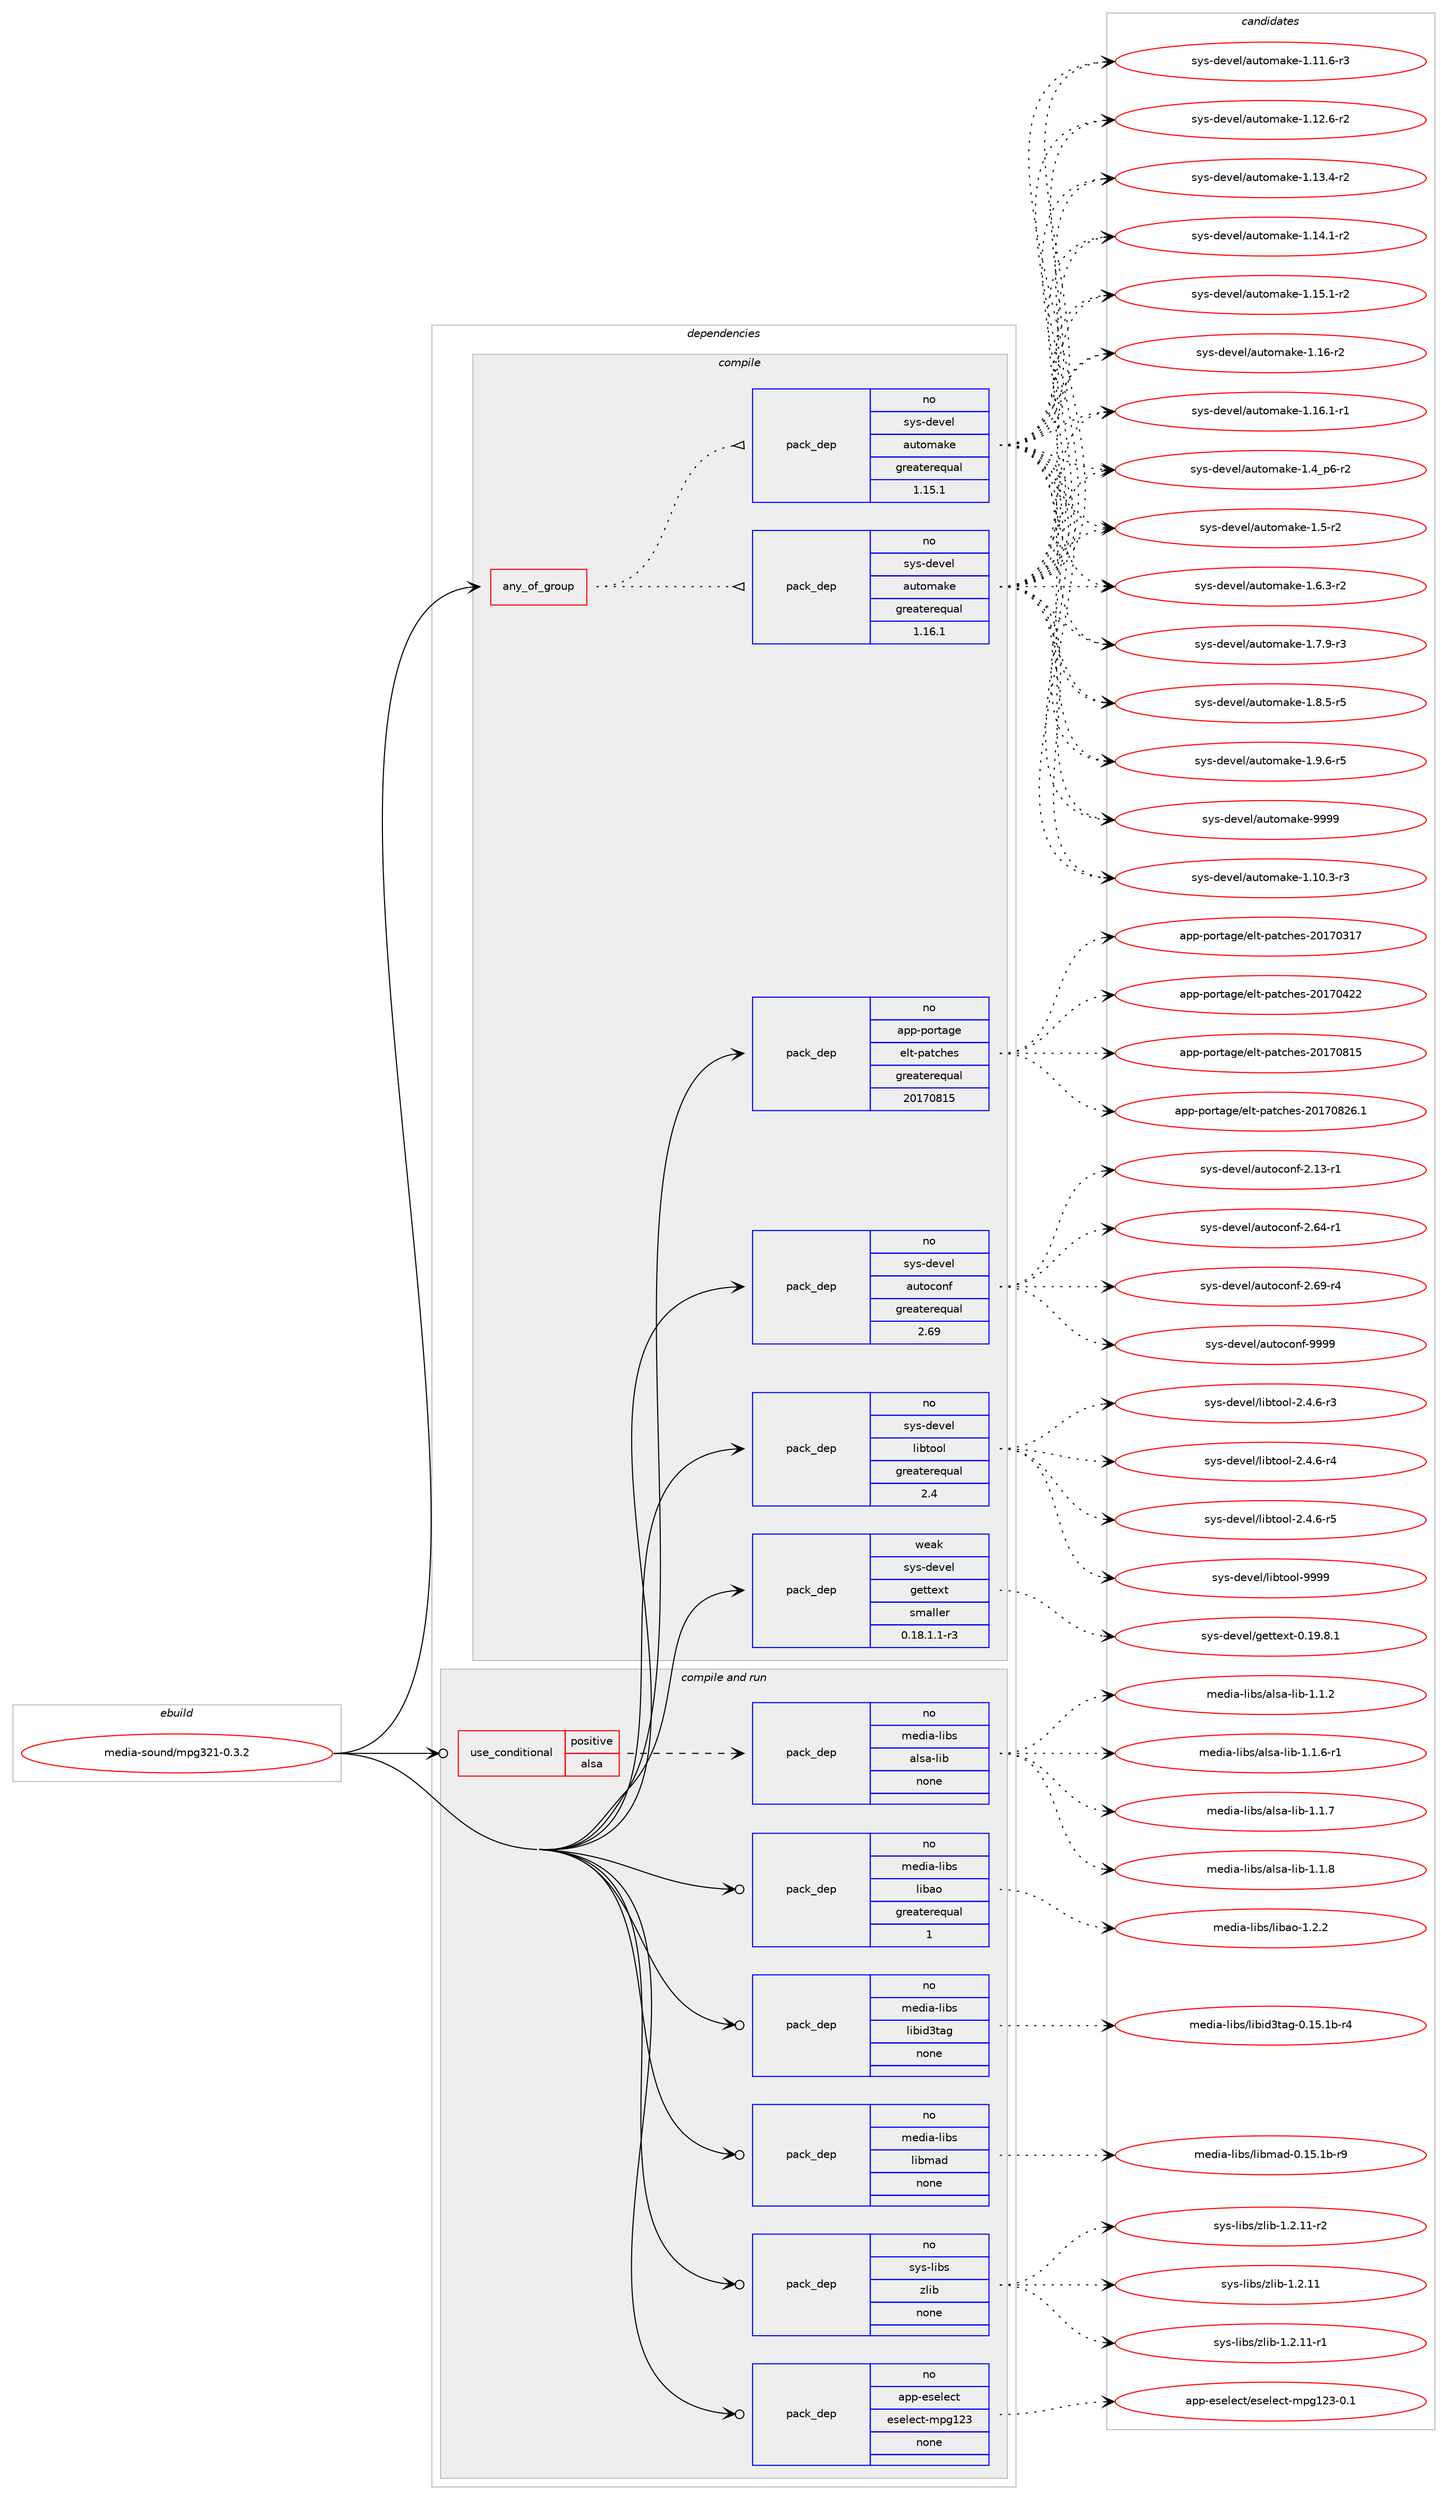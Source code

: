 digraph prolog {

# *************
# Graph options
# *************

newrank=true;
concentrate=true;
compound=true;
graph [rankdir=LR,fontname=Helvetica,fontsize=10,ranksep=1.5];#, ranksep=2.5, nodesep=0.2];
edge  [arrowhead=vee];
node  [fontname=Helvetica,fontsize=10];

# **********
# The ebuild
# **********

subgraph cluster_leftcol {
color=gray;
rank=same;
label=<<i>ebuild</i>>;
id [label="media-sound/mpg321-0.3.2", color=red, width=4, href="../media-sound/mpg321-0.3.2.svg"];
}

# ****************
# The dependencies
# ****************

subgraph cluster_midcol {
color=gray;
label=<<i>dependencies</i>>;
subgraph cluster_compile {
fillcolor="#eeeeee";
style=filled;
label=<<i>compile</i>>;
subgraph any25515 {
dependency1628312 [label=<<TABLE BORDER="0" CELLBORDER="1" CELLSPACING="0" CELLPADDING="4"><TR><TD CELLPADDING="10">any_of_group</TD></TR></TABLE>>, shape=none, color=red];subgraph pack1164295 {
dependency1628313 [label=<<TABLE BORDER="0" CELLBORDER="1" CELLSPACING="0" CELLPADDING="4" WIDTH="220"><TR><TD ROWSPAN="6" CELLPADDING="30">pack_dep</TD></TR><TR><TD WIDTH="110">no</TD></TR><TR><TD>sys-devel</TD></TR><TR><TD>automake</TD></TR><TR><TD>greaterequal</TD></TR><TR><TD>1.16.1</TD></TR></TABLE>>, shape=none, color=blue];
}
dependency1628312:e -> dependency1628313:w [weight=20,style="dotted",arrowhead="oinv"];
subgraph pack1164296 {
dependency1628314 [label=<<TABLE BORDER="0" CELLBORDER="1" CELLSPACING="0" CELLPADDING="4" WIDTH="220"><TR><TD ROWSPAN="6" CELLPADDING="30">pack_dep</TD></TR><TR><TD WIDTH="110">no</TD></TR><TR><TD>sys-devel</TD></TR><TR><TD>automake</TD></TR><TR><TD>greaterequal</TD></TR><TR><TD>1.15.1</TD></TR></TABLE>>, shape=none, color=blue];
}
dependency1628312:e -> dependency1628314:w [weight=20,style="dotted",arrowhead="oinv"];
}
id:e -> dependency1628312:w [weight=20,style="solid",arrowhead="vee"];
subgraph pack1164297 {
dependency1628315 [label=<<TABLE BORDER="0" CELLBORDER="1" CELLSPACING="0" CELLPADDING="4" WIDTH="220"><TR><TD ROWSPAN="6" CELLPADDING="30">pack_dep</TD></TR><TR><TD WIDTH="110">no</TD></TR><TR><TD>app-portage</TD></TR><TR><TD>elt-patches</TD></TR><TR><TD>greaterequal</TD></TR><TR><TD>20170815</TD></TR></TABLE>>, shape=none, color=blue];
}
id:e -> dependency1628315:w [weight=20,style="solid",arrowhead="vee"];
subgraph pack1164298 {
dependency1628316 [label=<<TABLE BORDER="0" CELLBORDER="1" CELLSPACING="0" CELLPADDING="4" WIDTH="220"><TR><TD ROWSPAN="6" CELLPADDING="30">pack_dep</TD></TR><TR><TD WIDTH="110">no</TD></TR><TR><TD>sys-devel</TD></TR><TR><TD>autoconf</TD></TR><TR><TD>greaterequal</TD></TR><TR><TD>2.69</TD></TR></TABLE>>, shape=none, color=blue];
}
id:e -> dependency1628316:w [weight=20,style="solid",arrowhead="vee"];
subgraph pack1164299 {
dependency1628317 [label=<<TABLE BORDER="0" CELLBORDER="1" CELLSPACING="0" CELLPADDING="4" WIDTH="220"><TR><TD ROWSPAN="6" CELLPADDING="30">pack_dep</TD></TR><TR><TD WIDTH="110">no</TD></TR><TR><TD>sys-devel</TD></TR><TR><TD>libtool</TD></TR><TR><TD>greaterequal</TD></TR><TR><TD>2.4</TD></TR></TABLE>>, shape=none, color=blue];
}
id:e -> dependency1628317:w [weight=20,style="solid",arrowhead="vee"];
subgraph pack1164300 {
dependency1628318 [label=<<TABLE BORDER="0" CELLBORDER="1" CELLSPACING="0" CELLPADDING="4" WIDTH="220"><TR><TD ROWSPAN="6" CELLPADDING="30">pack_dep</TD></TR><TR><TD WIDTH="110">weak</TD></TR><TR><TD>sys-devel</TD></TR><TR><TD>gettext</TD></TR><TR><TD>smaller</TD></TR><TR><TD>0.18.1.1-r3</TD></TR></TABLE>>, shape=none, color=blue];
}
id:e -> dependency1628318:w [weight=20,style="solid",arrowhead="vee"];
}
subgraph cluster_compileandrun {
fillcolor="#eeeeee";
style=filled;
label=<<i>compile and run</i>>;
subgraph cond437732 {
dependency1628319 [label=<<TABLE BORDER="0" CELLBORDER="1" CELLSPACING="0" CELLPADDING="4"><TR><TD ROWSPAN="3" CELLPADDING="10">use_conditional</TD></TR><TR><TD>positive</TD></TR><TR><TD>alsa</TD></TR></TABLE>>, shape=none, color=red];
subgraph pack1164301 {
dependency1628320 [label=<<TABLE BORDER="0" CELLBORDER="1" CELLSPACING="0" CELLPADDING="4" WIDTH="220"><TR><TD ROWSPAN="6" CELLPADDING="30">pack_dep</TD></TR><TR><TD WIDTH="110">no</TD></TR><TR><TD>media-libs</TD></TR><TR><TD>alsa-lib</TD></TR><TR><TD>none</TD></TR><TR><TD></TD></TR></TABLE>>, shape=none, color=blue];
}
dependency1628319:e -> dependency1628320:w [weight=20,style="dashed",arrowhead="vee"];
}
id:e -> dependency1628319:w [weight=20,style="solid",arrowhead="odotvee"];
subgraph pack1164302 {
dependency1628321 [label=<<TABLE BORDER="0" CELLBORDER="1" CELLSPACING="0" CELLPADDING="4" WIDTH="220"><TR><TD ROWSPAN="6" CELLPADDING="30">pack_dep</TD></TR><TR><TD WIDTH="110">no</TD></TR><TR><TD>app-eselect</TD></TR><TR><TD>eselect-mpg123</TD></TR><TR><TD>none</TD></TR><TR><TD></TD></TR></TABLE>>, shape=none, color=blue];
}
id:e -> dependency1628321:w [weight=20,style="solid",arrowhead="odotvee"];
subgraph pack1164303 {
dependency1628322 [label=<<TABLE BORDER="0" CELLBORDER="1" CELLSPACING="0" CELLPADDING="4" WIDTH="220"><TR><TD ROWSPAN="6" CELLPADDING="30">pack_dep</TD></TR><TR><TD WIDTH="110">no</TD></TR><TR><TD>media-libs</TD></TR><TR><TD>libao</TD></TR><TR><TD>greaterequal</TD></TR><TR><TD>1</TD></TR></TABLE>>, shape=none, color=blue];
}
id:e -> dependency1628322:w [weight=20,style="solid",arrowhead="odotvee"];
subgraph pack1164304 {
dependency1628323 [label=<<TABLE BORDER="0" CELLBORDER="1" CELLSPACING="0" CELLPADDING="4" WIDTH="220"><TR><TD ROWSPAN="6" CELLPADDING="30">pack_dep</TD></TR><TR><TD WIDTH="110">no</TD></TR><TR><TD>media-libs</TD></TR><TR><TD>libid3tag</TD></TR><TR><TD>none</TD></TR><TR><TD></TD></TR></TABLE>>, shape=none, color=blue];
}
id:e -> dependency1628323:w [weight=20,style="solid",arrowhead="odotvee"];
subgraph pack1164305 {
dependency1628324 [label=<<TABLE BORDER="0" CELLBORDER="1" CELLSPACING="0" CELLPADDING="4" WIDTH="220"><TR><TD ROWSPAN="6" CELLPADDING="30">pack_dep</TD></TR><TR><TD WIDTH="110">no</TD></TR><TR><TD>media-libs</TD></TR><TR><TD>libmad</TD></TR><TR><TD>none</TD></TR><TR><TD></TD></TR></TABLE>>, shape=none, color=blue];
}
id:e -> dependency1628324:w [weight=20,style="solid",arrowhead="odotvee"];
subgraph pack1164306 {
dependency1628325 [label=<<TABLE BORDER="0" CELLBORDER="1" CELLSPACING="0" CELLPADDING="4" WIDTH="220"><TR><TD ROWSPAN="6" CELLPADDING="30">pack_dep</TD></TR><TR><TD WIDTH="110">no</TD></TR><TR><TD>sys-libs</TD></TR><TR><TD>zlib</TD></TR><TR><TD>none</TD></TR><TR><TD></TD></TR></TABLE>>, shape=none, color=blue];
}
id:e -> dependency1628325:w [weight=20,style="solid",arrowhead="odotvee"];
}
subgraph cluster_run {
fillcolor="#eeeeee";
style=filled;
label=<<i>run</i>>;
}
}

# **************
# The candidates
# **************

subgraph cluster_choices {
rank=same;
color=gray;
label=<<i>candidates</i>>;

subgraph choice1164295 {
color=black;
nodesep=1;
choice11512111545100101118101108479711711611110997107101454946494846514511451 [label="sys-devel/automake-1.10.3-r3", color=red, width=4,href="../sys-devel/automake-1.10.3-r3.svg"];
choice11512111545100101118101108479711711611110997107101454946494946544511451 [label="sys-devel/automake-1.11.6-r3", color=red, width=4,href="../sys-devel/automake-1.11.6-r3.svg"];
choice11512111545100101118101108479711711611110997107101454946495046544511450 [label="sys-devel/automake-1.12.6-r2", color=red, width=4,href="../sys-devel/automake-1.12.6-r2.svg"];
choice11512111545100101118101108479711711611110997107101454946495146524511450 [label="sys-devel/automake-1.13.4-r2", color=red, width=4,href="../sys-devel/automake-1.13.4-r2.svg"];
choice11512111545100101118101108479711711611110997107101454946495246494511450 [label="sys-devel/automake-1.14.1-r2", color=red, width=4,href="../sys-devel/automake-1.14.1-r2.svg"];
choice11512111545100101118101108479711711611110997107101454946495346494511450 [label="sys-devel/automake-1.15.1-r2", color=red, width=4,href="../sys-devel/automake-1.15.1-r2.svg"];
choice1151211154510010111810110847971171161111099710710145494649544511450 [label="sys-devel/automake-1.16-r2", color=red, width=4,href="../sys-devel/automake-1.16-r2.svg"];
choice11512111545100101118101108479711711611110997107101454946495446494511449 [label="sys-devel/automake-1.16.1-r1", color=red, width=4,href="../sys-devel/automake-1.16.1-r1.svg"];
choice115121115451001011181011084797117116111109971071014549465295112544511450 [label="sys-devel/automake-1.4_p6-r2", color=red, width=4,href="../sys-devel/automake-1.4_p6-r2.svg"];
choice11512111545100101118101108479711711611110997107101454946534511450 [label="sys-devel/automake-1.5-r2", color=red, width=4,href="../sys-devel/automake-1.5-r2.svg"];
choice115121115451001011181011084797117116111109971071014549465446514511450 [label="sys-devel/automake-1.6.3-r2", color=red, width=4,href="../sys-devel/automake-1.6.3-r2.svg"];
choice115121115451001011181011084797117116111109971071014549465546574511451 [label="sys-devel/automake-1.7.9-r3", color=red, width=4,href="../sys-devel/automake-1.7.9-r3.svg"];
choice115121115451001011181011084797117116111109971071014549465646534511453 [label="sys-devel/automake-1.8.5-r5", color=red, width=4,href="../sys-devel/automake-1.8.5-r5.svg"];
choice115121115451001011181011084797117116111109971071014549465746544511453 [label="sys-devel/automake-1.9.6-r5", color=red, width=4,href="../sys-devel/automake-1.9.6-r5.svg"];
choice115121115451001011181011084797117116111109971071014557575757 [label="sys-devel/automake-9999", color=red, width=4,href="../sys-devel/automake-9999.svg"];
dependency1628313:e -> choice11512111545100101118101108479711711611110997107101454946494846514511451:w [style=dotted,weight="100"];
dependency1628313:e -> choice11512111545100101118101108479711711611110997107101454946494946544511451:w [style=dotted,weight="100"];
dependency1628313:e -> choice11512111545100101118101108479711711611110997107101454946495046544511450:w [style=dotted,weight="100"];
dependency1628313:e -> choice11512111545100101118101108479711711611110997107101454946495146524511450:w [style=dotted,weight="100"];
dependency1628313:e -> choice11512111545100101118101108479711711611110997107101454946495246494511450:w [style=dotted,weight="100"];
dependency1628313:e -> choice11512111545100101118101108479711711611110997107101454946495346494511450:w [style=dotted,weight="100"];
dependency1628313:e -> choice1151211154510010111810110847971171161111099710710145494649544511450:w [style=dotted,weight="100"];
dependency1628313:e -> choice11512111545100101118101108479711711611110997107101454946495446494511449:w [style=dotted,weight="100"];
dependency1628313:e -> choice115121115451001011181011084797117116111109971071014549465295112544511450:w [style=dotted,weight="100"];
dependency1628313:e -> choice11512111545100101118101108479711711611110997107101454946534511450:w [style=dotted,weight="100"];
dependency1628313:e -> choice115121115451001011181011084797117116111109971071014549465446514511450:w [style=dotted,weight="100"];
dependency1628313:e -> choice115121115451001011181011084797117116111109971071014549465546574511451:w [style=dotted,weight="100"];
dependency1628313:e -> choice115121115451001011181011084797117116111109971071014549465646534511453:w [style=dotted,weight="100"];
dependency1628313:e -> choice115121115451001011181011084797117116111109971071014549465746544511453:w [style=dotted,weight="100"];
dependency1628313:e -> choice115121115451001011181011084797117116111109971071014557575757:w [style=dotted,weight="100"];
}
subgraph choice1164296 {
color=black;
nodesep=1;
choice11512111545100101118101108479711711611110997107101454946494846514511451 [label="sys-devel/automake-1.10.3-r3", color=red, width=4,href="../sys-devel/automake-1.10.3-r3.svg"];
choice11512111545100101118101108479711711611110997107101454946494946544511451 [label="sys-devel/automake-1.11.6-r3", color=red, width=4,href="../sys-devel/automake-1.11.6-r3.svg"];
choice11512111545100101118101108479711711611110997107101454946495046544511450 [label="sys-devel/automake-1.12.6-r2", color=red, width=4,href="../sys-devel/automake-1.12.6-r2.svg"];
choice11512111545100101118101108479711711611110997107101454946495146524511450 [label="sys-devel/automake-1.13.4-r2", color=red, width=4,href="../sys-devel/automake-1.13.4-r2.svg"];
choice11512111545100101118101108479711711611110997107101454946495246494511450 [label="sys-devel/automake-1.14.1-r2", color=red, width=4,href="../sys-devel/automake-1.14.1-r2.svg"];
choice11512111545100101118101108479711711611110997107101454946495346494511450 [label="sys-devel/automake-1.15.1-r2", color=red, width=4,href="../sys-devel/automake-1.15.1-r2.svg"];
choice1151211154510010111810110847971171161111099710710145494649544511450 [label="sys-devel/automake-1.16-r2", color=red, width=4,href="../sys-devel/automake-1.16-r2.svg"];
choice11512111545100101118101108479711711611110997107101454946495446494511449 [label="sys-devel/automake-1.16.1-r1", color=red, width=4,href="../sys-devel/automake-1.16.1-r1.svg"];
choice115121115451001011181011084797117116111109971071014549465295112544511450 [label="sys-devel/automake-1.4_p6-r2", color=red, width=4,href="../sys-devel/automake-1.4_p6-r2.svg"];
choice11512111545100101118101108479711711611110997107101454946534511450 [label="sys-devel/automake-1.5-r2", color=red, width=4,href="../sys-devel/automake-1.5-r2.svg"];
choice115121115451001011181011084797117116111109971071014549465446514511450 [label="sys-devel/automake-1.6.3-r2", color=red, width=4,href="../sys-devel/automake-1.6.3-r2.svg"];
choice115121115451001011181011084797117116111109971071014549465546574511451 [label="sys-devel/automake-1.7.9-r3", color=red, width=4,href="../sys-devel/automake-1.7.9-r3.svg"];
choice115121115451001011181011084797117116111109971071014549465646534511453 [label="sys-devel/automake-1.8.5-r5", color=red, width=4,href="../sys-devel/automake-1.8.5-r5.svg"];
choice115121115451001011181011084797117116111109971071014549465746544511453 [label="sys-devel/automake-1.9.6-r5", color=red, width=4,href="../sys-devel/automake-1.9.6-r5.svg"];
choice115121115451001011181011084797117116111109971071014557575757 [label="sys-devel/automake-9999", color=red, width=4,href="../sys-devel/automake-9999.svg"];
dependency1628314:e -> choice11512111545100101118101108479711711611110997107101454946494846514511451:w [style=dotted,weight="100"];
dependency1628314:e -> choice11512111545100101118101108479711711611110997107101454946494946544511451:w [style=dotted,weight="100"];
dependency1628314:e -> choice11512111545100101118101108479711711611110997107101454946495046544511450:w [style=dotted,weight="100"];
dependency1628314:e -> choice11512111545100101118101108479711711611110997107101454946495146524511450:w [style=dotted,weight="100"];
dependency1628314:e -> choice11512111545100101118101108479711711611110997107101454946495246494511450:w [style=dotted,weight="100"];
dependency1628314:e -> choice11512111545100101118101108479711711611110997107101454946495346494511450:w [style=dotted,weight="100"];
dependency1628314:e -> choice1151211154510010111810110847971171161111099710710145494649544511450:w [style=dotted,weight="100"];
dependency1628314:e -> choice11512111545100101118101108479711711611110997107101454946495446494511449:w [style=dotted,weight="100"];
dependency1628314:e -> choice115121115451001011181011084797117116111109971071014549465295112544511450:w [style=dotted,weight="100"];
dependency1628314:e -> choice11512111545100101118101108479711711611110997107101454946534511450:w [style=dotted,weight="100"];
dependency1628314:e -> choice115121115451001011181011084797117116111109971071014549465446514511450:w [style=dotted,weight="100"];
dependency1628314:e -> choice115121115451001011181011084797117116111109971071014549465546574511451:w [style=dotted,weight="100"];
dependency1628314:e -> choice115121115451001011181011084797117116111109971071014549465646534511453:w [style=dotted,weight="100"];
dependency1628314:e -> choice115121115451001011181011084797117116111109971071014549465746544511453:w [style=dotted,weight="100"];
dependency1628314:e -> choice115121115451001011181011084797117116111109971071014557575757:w [style=dotted,weight="100"];
}
subgraph choice1164297 {
color=black;
nodesep=1;
choice97112112451121111141169710310147101108116451129711699104101115455048495548514955 [label="app-portage/elt-patches-20170317", color=red, width=4,href="../app-portage/elt-patches-20170317.svg"];
choice97112112451121111141169710310147101108116451129711699104101115455048495548525050 [label="app-portage/elt-patches-20170422", color=red, width=4,href="../app-portage/elt-patches-20170422.svg"];
choice97112112451121111141169710310147101108116451129711699104101115455048495548564953 [label="app-portage/elt-patches-20170815", color=red, width=4,href="../app-portage/elt-patches-20170815.svg"];
choice971121124511211111411697103101471011081164511297116991041011154550484955485650544649 [label="app-portage/elt-patches-20170826.1", color=red, width=4,href="../app-portage/elt-patches-20170826.1.svg"];
dependency1628315:e -> choice97112112451121111141169710310147101108116451129711699104101115455048495548514955:w [style=dotted,weight="100"];
dependency1628315:e -> choice97112112451121111141169710310147101108116451129711699104101115455048495548525050:w [style=dotted,weight="100"];
dependency1628315:e -> choice97112112451121111141169710310147101108116451129711699104101115455048495548564953:w [style=dotted,weight="100"];
dependency1628315:e -> choice971121124511211111411697103101471011081164511297116991041011154550484955485650544649:w [style=dotted,weight="100"];
}
subgraph choice1164298 {
color=black;
nodesep=1;
choice1151211154510010111810110847971171161119911111010245504649514511449 [label="sys-devel/autoconf-2.13-r1", color=red, width=4,href="../sys-devel/autoconf-2.13-r1.svg"];
choice1151211154510010111810110847971171161119911111010245504654524511449 [label="sys-devel/autoconf-2.64-r1", color=red, width=4,href="../sys-devel/autoconf-2.64-r1.svg"];
choice1151211154510010111810110847971171161119911111010245504654574511452 [label="sys-devel/autoconf-2.69-r4", color=red, width=4,href="../sys-devel/autoconf-2.69-r4.svg"];
choice115121115451001011181011084797117116111991111101024557575757 [label="sys-devel/autoconf-9999", color=red, width=4,href="../sys-devel/autoconf-9999.svg"];
dependency1628316:e -> choice1151211154510010111810110847971171161119911111010245504649514511449:w [style=dotted,weight="100"];
dependency1628316:e -> choice1151211154510010111810110847971171161119911111010245504654524511449:w [style=dotted,weight="100"];
dependency1628316:e -> choice1151211154510010111810110847971171161119911111010245504654574511452:w [style=dotted,weight="100"];
dependency1628316:e -> choice115121115451001011181011084797117116111991111101024557575757:w [style=dotted,weight="100"];
}
subgraph choice1164299 {
color=black;
nodesep=1;
choice1151211154510010111810110847108105981161111111084550465246544511451 [label="sys-devel/libtool-2.4.6-r3", color=red, width=4,href="../sys-devel/libtool-2.4.6-r3.svg"];
choice1151211154510010111810110847108105981161111111084550465246544511452 [label="sys-devel/libtool-2.4.6-r4", color=red, width=4,href="../sys-devel/libtool-2.4.6-r4.svg"];
choice1151211154510010111810110847108105981161111111084550465246544511453 [label="sys-devel/libtool-2.4.6-r5", color=red, width=4,href="../sys-devel/libtool-2.4.6-r5.svg"];
choice1151211154510010111810110847108105981161111111084557575757 [label="sys-devel/libtool-9999", color=red, width=4,href="../sys-devel/libtool-9999.svg"];
dependency1628317:e -> choice1151211154510010111810110847108105981161111111084550465246544511451:w [style=dotted,weight="100"];
dependency1628317:e -> choice1151211154510010111810110847108105981161111111084550465246544511452:w [style=dotted,weight="100"];
dependency1628317:e -> choice1151211154510010111810110847108105981161111111084550465246544511453:w [style=dotted,weight="100"];
dependency1628317:e -> choice1151211154510010111810110847108105981161111111084557575757:w [style=dotted,weight="100"];
}
subgraph choice1164300 {
color=black;
nodesep=1;
choice1151211154510010111810110847103101116116101120116454846495746564649 [label="sys-devel/gettext-0.19.8.1", color=red, width=4,href="../sys-devel/gettext-0.19.8.1.svg"];
dependency1628318:e -> choice1151211154510010111810110847103101116116101120116454846495746564649:w [style=dotted,weight="100"];
}
subgraph choice1164301 {
color=black;
nodesep=1;
choice1091011001059745108105981154797108115974510810598454946494650 [label="media-libs/alsa-lib-1.1.2", color=red, width=4,href="../media-libs/alsa-lib-1.1.2.svg"];
choice10910110010597451081059811547971081159745108105984549464946544511449 [label="media-libs/alsa-lib-1.1.6-r1", color=red, width=4,href="../media-libs/alsa-lib-1.1.6-r1.svg"];
choice1091011001059745108105981154797108115974510810598454946494655 [label="media-libs/alsa-lib-1.1.7", color=red, width=4,href="../media-libs/alsa-lib-1.1.7.svg"];
choice1091011001059745108105981154797108115974510810598454946494656 [label="media-libs/alsa-lib-1.1.8", color=red, width=4,href="../media-libs/alsa-lib-1.1.8.svg"];
dependency1628320:e -> choice1091011001059745108105981154797108115974510810598454946494650:w [style=dotted,weight="100"];
dependency1628320:e -> choice10910110010597451081059811547971081159745108105984549464946544511449:w [style=dotted,weight="100"];
dependency1628320:e -> choice1091011001059745108105981154797108115974510810598454946494655:w [style=dotted,weight="100"];
dependency1628320:e -> choice1091011001059745108105981154797108115974510810598454946494656:w [style=dotted,weight="100"];
}
subgraph choice1164302 {
color=black;
nodesep=1;
choice97112112451011151011081019911647101115101108101991164510911210349505145484649 [label="app-eselect/eselect-mpg123-0.1", color=red, width=4,href="../app-eselect/eselect-mpg123-0.1.svg"];
dependency1628321:e -> choice97112112451011151011081019911647101115101108101991164510911210349505145484649:w [style=dotted,weight="100"];
}
subgraph choice1164303 {
color=black;
nodesep=1;
choice109101100105974510810598115471081059897111454946504650 [label="media-libs/libao-1.2.2", color=red, width=4,href="../media-libs/libao-1.2.2.svg"];
dependency1628322:e -> choice109101100105974510810598115471081059897111454946504650:w [style=dotted,weight="100"];
}
subgraph choice1164304 {
color=black;
nodesep=1;
choice1091011001059745108105981154710810598105100511169710345484649534649984511452 [label="media-libs/libid3tag-0.15.1b-r4", color=red, width=4,href="../media-libs/libid3tag-0.15.1b-r4.svg"];
dependency1628323:e -> choice1091011001059745108105981154710810598105100511169710345484649534649984511452:w [style=dotted,weight="100"];
}
subgraph choice1164305 {
color=black;
nodesep=1;
choice10910110010597451081059811547108105981099710045484649534649984511457 [label="media-libs/libmad-0.15.1b-r9", color=red, width=4,href="../media-libs/libmad-0.15.1b-r9.svg"];
dependency1628324:e -> choice10910110010597451081059811547108105981099710045484649534649984511457:w [style=dotted,weight="100"];
}
subgraph choice1164306 {
color=black;
nodesep=1;
choice1151211154510810598115471221081059845494650464949 [label="sys-libs/zlib-1.2.11", color=red, width=4,href="../sys-libs/zlib-1.2.11.svg"];
choice11512111545108105981154712210810598454946504649494511449 [label="sys-libs/zlib-1.2.11-r1", color=red, width=4,href="../sys-libs/zlib-1.2.11-r1.svg"];
choice11512111545108105981154712210810598454946504649494511450 [label="sys-libs/zlib-1.2.11-r2", color=red, width=4,href="../sys-libs/zlib-1.2.11-r2.svg"];
dependency1628325:e -> choice1151211154510810598115471221081059845494650464949:w [style=dotted,weight="100"];
dependency1628325:e -> choice11512111545108105981154712210810598454946504649494511449:w [style=dotted,weight="100"];
dependency1628325:e -> choice11512111545108105981154712210810598454946504649494511450:w [style=dotted,weight="100"];
}
}

}
